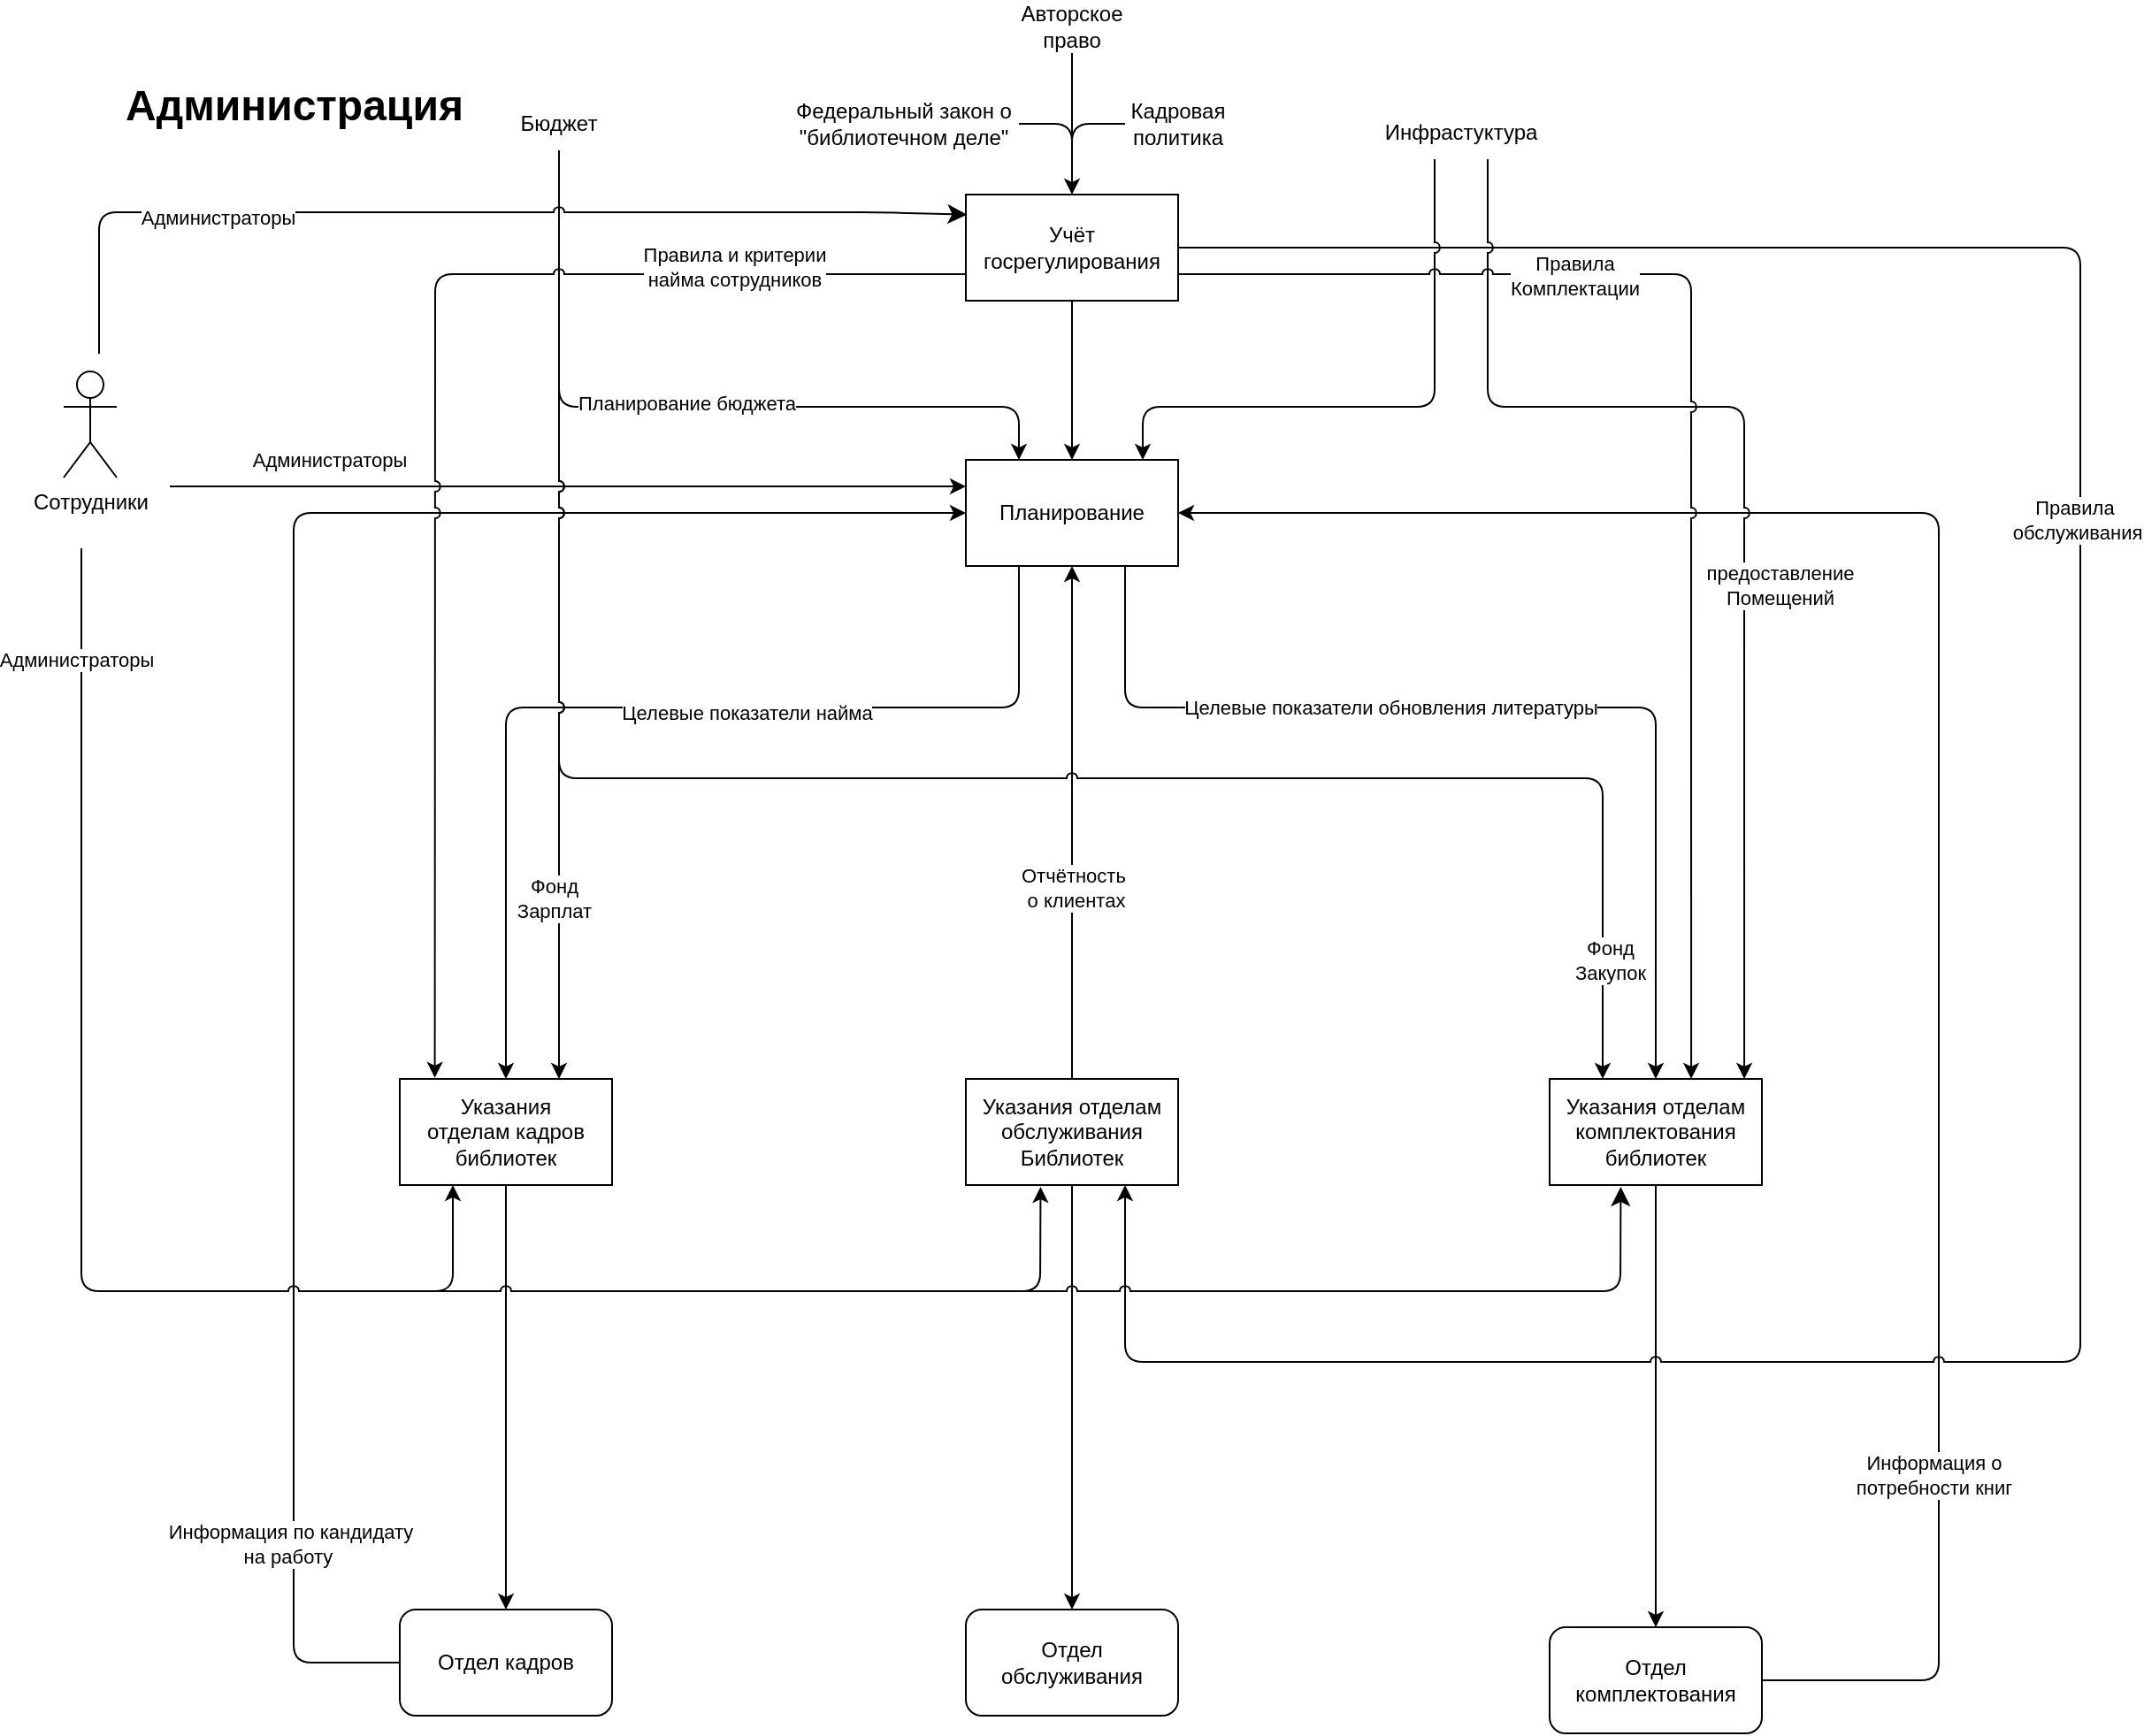 <mxfile>
    <diagram id="aMDKu74emsKHk_GKbeqv" name="Page-1">
        <mxGraphModel dx="835" dy="685" grid="1" gridSize="10" guides="1" tooltips="1" connect="1" arrows="1" fold="1" page="1" pageScale="1" pageWidth="2000" pageHeight="2000" math="0" shadow="0">
            <root>
                <mxCell id="0"/>
                <mxCell id="1" parent="0"/>
                <mxCell id="20" style="edgeStyle=none;html=1;exitX=0.25;exitY=1;exitDx=0;exitDy=0;entryX=0.5;entryY=0;entryDx=0;entryDy=0;" edge="1" parent="1" source="2" target="3">
                    <mxGeometry relative="1" as="geometry">
                        <Array as="points">
                            <mxPoint x="1040" y="510"/>
                            <mxPoint x="750" y="510"/>
                        </Array>
                    </mxGeometry>
                </mxCell>
                <mxCell id="47" value="Целевые показатели найма" style="edgeLabel;html=1;align=center;verticalAlign=middle;resizable=0;points=[];" vertex="1" connectable="0" parent="20">
                    <mxGeometry x="-0.191" y="3" relative="1" as="geometry">
                        <mxPoint as="offset"/>
                    </mxGeometry>
                </mxCell>
                <mxCell id="22" style="edgeStyle=none;html=1;exitX=0.75;exitY=1;exitDx=0;exitDy=0;entryX=0.5;entryY=0;entryDx=0;entryDy=0;" edge="1" parent="1" source="2" target="4">
                    <mxGeometry relative="1" as="geometry">
                        <Array as="points">
                            <mxPoint x="1100" y="510"/>
                            <mxPoint x="1400" y="510"/>
                        </Array>
                    </mxGeometry>
                </mxCell>
                <mxCell id="48" value="Целевые показатели обновления литературы" style="edgeLabel;html=1;align=center;verticalAlign=middle;resizable=0;points=[];" vertex="1" connectable="0" parent="22">
                    <mxGeometry x="-0.369" y="-2" relative="1" as="geometry">
                        <mxPoint x="44" y="-2" as="offset"/>
                    </mxGeometry>
                </mxCell>
                <mxCell id="2" value="Планирование" style="rounded=0;whiteSpace=wrap;html=1;" vertex="1" parent="1">
                    <mxGeometry x="1010" y="370" width="120" height="60" as="geometry"/>
                </mxCell>
                <mxCell id="16" style="edgeStyle=none;html=1;entryX=0.5;entryY=0;entryDx=0;entryDy=0;" edge="1" parent="1" source="3" target="7">
                    <mxGeometry relative="1" as="geometry"/>
                </mxCell>
                <mxCell id="3" value="Указания&lt;br&gt;отделам кадров&lt;br&gt;библиотек" style="rounded=0;whiteSpace=wrap;html=1;" vertex="1" parent="1">
                    <mxGeometry x="690" y="720" width="120" height="60" as="geometry"/>
                </mxCell>
                <mxCell id="4" value="Указания отделам&lt;br&gt;комплектования&lt;br&gt;библиотек" style="rounded=0;whiteSpace=wrap;html=1;" vertex="1" parent="1">
                    <mxGeometry x="1340" y="720" width="120" height="60" as="geometry"/>
                </mxCell>
                <mxCell id="14" style="edgeStyle=none;html=1;entryX=0;entryY=0.5;entryDx=0;entryDy=0;" edge="1" parent="1" source="7" target="2">
                    <mxGeometry relative="1" as="geometry">
                        <Array as="points">
                            <mxPoint x="630" y="1050"/>
                            <mxPoint x="630" y="400"/>
                        </Array>
                    </mxGeometry>
                </mxCell>
                <mxCell id="44" value="Информация по кандидату&lt;br&gt;на работу&amp;nbsp;" style="edgeLabel;html=1;align=center;verticalAlign=middle;resizable=0;points=[];" vertex="1" connectable="0" parent="14">
                    <mxGeometry x="-0.766" y="2" relative="1" as="geometry">
                        <mxPoint as="offset"/>
                    </mxGeometry>
                </mxCell>
                <mxCell id="7" value="Отдел кадров" style="rounded=1;whiteSpace=wrap;html=1;" vertex="1" parent="1">
                    <mxGeometry x="690" y="1020" width="120" height="60" as="geometry"/>
                </mxCell>
                <mxCell id="8" value="Отдел обслуживания" style="rounded=1;whiteSpace=wrap;html=1;" vertex="1" parent="1">
                    <mxGeometry x="1010" y="1020" width="120" height="60" as="geometry"/>
                </mxCell>
                <mxCell id="12" style="edgeStyle=none;html=1;entryX=1;entryY=0.5;entryDx=0;entryDy=0;" edge="1" parent="1" source="9" target="2">
                    <mxGeometry relative="1" as="geometry">
                        <Array as="points">
                            <mxPoint x="1560" y="1060"/>
                            <mxPoint x="1560" y="400"/>
                        </Array>
                    </mxGeometry>
                </mxCell>
                <mxCell id="43" value="Информация о &lt;br&gt;потребности книг" style="edgeLabel;html=1;align=center;verticalAlign=middle;resizable=0;points=[];" vertex="1" connectable="0" parent="12">
                    <mxGeometry x="-0.637" y="3" relative="1" as="geometry">
                        <mxPoint as="offset"/>
                    </mxGeometry>
                </mxCell>
                <mxCell id="9" value="Отдел комплектования" style="rounded=1;whiteSpace=wrap;html=1;" vertex="1" parent="1">
                    <mxGeometry x="1340" y="1030" width="120" height="60" as="geometry"/>
                </mxCell>
                <mxCell id="10" value="" style="endArrow=classic;html=1;exitX=0.5;exitY=1;exitDx=0;exitDy=0;" edge="1" parent="1" source="4" target="9">
                    <mxGeometry width="50" height="50" relative="1" as="geometry">
                        <mxPoint x="1320" y="900" as="sourcePoint"/>
                        <mxPoint x="1370" y="850" as="targetPoint"/>
                    </mxGeometry>
                </mxCell>
                <mxCell id="17" style="edgeStyle=none;html=1;entryX=0.5;entryY=0;entryDx=0;entryDy=0;" edge="1" parent="1" source="11" target="8">
                    <mxGeometry relative="1" as="geometry"/>
                </mxCell>
                <mxCell id="11" value="Указания отделам обслуживания&lt;br&gt;Библиотек" style="rounded=0;whiteSpace=wrap;html=1;" vertex="1" parent="1">
                    <mxGeometry x="1010" y="720" width="120" height="60" as="geometry"/>
                </mxCell>
                <mxCell id="18" style="edgeStyle=none;html=1;entryX=0.5;entryY=0;entryDx=0;entryDy=0;" edge="1" parent="1" source="13" target="2">
                    <mxGeometry relative="1" as="geometry"/>
                </mxCell>
                <mxCell id="56" style="edgeStyle=none;sketch=0;jumpStyle=arc;html=1;exitX=1;exitY=0.5;exitDx=0;exitDy=0;entryX=0.75;entryY=1;entryDx=0;entryDy=0;shadow=0;strokeColor=default;startArrow=none;startFill=0;endArrow=classic;endFill=1;" edge="1" parent="1" source="13" target="11">
                    <mxGeometry relative="1" as="geometry">
                        <Array as="points">
                            <mxPoint x="1640" y="250"/>
                            <mxPoint x="1640" y="540"/>
                            <mxPoint x="1640" y="880"/>
                            <mxPoint x="1380" y="880"/>
                            <mxPoint x="1100" y="880"/>
                        </Array>
                    </mxGeometry>
                </mxCell>
                <mxCell id="57" value="Правила&amp;nbsp;&lt;br&gt;обслуживания" style="edgeLabel;html=1;align=center;verticalAlign=middle;resizable=0;points=[];" vertex="1" connectable="0" parent="56">
                    <mxGeometry x="-0.253" y="-2" relative="1" as="geometry">
                        <mxPoint y="-1" as="offset"/>
                    </mxGeometry>
                </mxCell>
                <mxCell id="13" value="Учёт госрегулирования" style="rounded=0;whiteSpace=wrap;html=1;" vertex="1" parent="1">
                    <mxGeometry x="1010" y="220" width="120" height="60" as="geometry"/>
                </mxCell>
                <mxCell id="23" value="Администраторы" style="edgeStyle=none;html=1;entryX=0;entryY=0.25;entryDx=0;entryDy=0;" edge="1" parent="1" target="2">
                    <mxGeometry x="-0.6" y="15" relative="1" as="geometry">
                        <mxPoint x="560" y="385" as="sourcePoint"/>
                        <Array as="points">
                            <mxPoint x="930" y="385"/>
                        </Array>
                        <mxPoint as="offset"/>
                    </mxGeometry>
                </mxCell>
                <mxCell id="19" value="Сотрудники" style="shape=umlActor;verticalLabelPosition=bottom;verticalAlign=top;html=1;outlineConnect=0;" vertex="1" parent="1">
                    <mxGeometry x="500" y="320" width="30" height="60" as="geometry"/>
                </mxCell>
                <mxCell id="21" value="" style="endArrow=none;html=1;entryX=0.5;entryY=0;entryDx=0;entryDy=0;endFill=0;startArrow=classic;startFill=1;" edge="1" parent="1" source="2" target="11">
                    <mxGeometry width="50" height="50" relative="1" as="geometry">
                        <mxPoint x="1100" y="590" as="sourcePoint"/>
                        <mxPoint x="1150" y="540" as="targetPoint"/>
                    </mxGeometry>
                </mxCell>
                <mxCell id="58" value="Отчётность&amp;nbsp;&lt;br&gt;о клиентах" style="edgeLabel;html=1;align=center;verticalAlign=middle;resizable=0;points=[];" vertex="1" connectable="0" parent="21">
                    <mxGeometry x="0.253" y="2" relative="1" as="geometry">
                        <mxPoint as="offset"/>
                    </mxGeometry>
                </mxCell>
                <mxCell id="34" style="edgeStyle=none;html=1;entryX=0.75;entryY=0;entryDx=0;entryDy=0;shadow=0;jumpStyle=arc;" edge="1" parent="1" source="24" target="3">
                    <mxGeometry relative="1" as="geometry">
                        <Array as="points">
                            <mxPoint x="780" y="440"/>
                        </Array>
                    </mxGeometry>
                </mxCell>
                <mxCell id="35" value="Фонд&lt;br&gt;Зарплат" style="edgeLabel;html=1;align=center;verticalAlign=middle;resizable=0;points=[];" vertex="1" connectable="0" parent="34">
                    <mxGeometry x="0.61" y="-3" relative="1" as="geometry">
                        <mxPoint as="offset"/>
                    </mxGeometry>
                </mxCell>
                <mxCell id="37" style="edgeStyle=none;sketch=0;jumpStyle=arc;html=1;shadow=0;entryX=0.25;entryY=0;entryDx=0;entryDy=0;" edge="1" parent="1" source="24" target="4">
                    <mxGeometry relative="1" as="geometry">
                        <Array as="points">
                            <mxPoint x="780" y="550"/>
                            <mxPoint x="1370" y="550"/>
                        </Array>
                    </mxGeometry>
                </mxCell>
                <mxCell id="41" value="Фонд&lt;br&gt;Закупок" style="edgeLabel;html=1;align=center;verticalAlign=middle;resizable=0;points=[];" vertex="1" connectable="0" parent="37">
                    <mxGeometry x="0.88" y="4" relative="1" as="geometry">
                        <mxPoint as="offset"/>
                    </mxGeometry>
                </mxCell>
                <mxCell id="24" value="Бюджет" style="text;html=1;strokeColor=none;fillColor=none;align=center;verticalAlign=middle;whiteSpace=wrap;rounded=0;" vertex="1" parent="1">
                    <mxGeometry x="750" y="165" width="60" height="30" as="geometry"/>
                </mxCell>
                <mxCell id="51" style="edgeStyle=none;sketch=0;jumpStyle=arc;html=1;entryX=0.917;entryY=0;entryDx=0;entryDy=0;entryPerimeter=0;shadow=0;strokeColor=default;startArrow=none;startFill=0;endArrow=classic;endFill=1;exitX=0.75;exitY=1;exitDx=0;exitDy=0;" edge="1" parent="1" source="25" target="4">
                    <mxGeometry relative="1" as="geometry">
                        <mxPoint x="1250" y="340" as="sourcePoint"/>
                        <Array as="points">
                            <mxPoint x="1305" y="340"/>
                            <mxPoint x="1450" y="340"/>
                        </Array>
                    </mxGeometry>
                </mxCell>
                <mxCell id="52" value="предоставление&lt;br&gt;Помещений" style="edgeLabel;html=1;align=center;verticalAlign=middle;resizable=0;points=[];" vertex="1" connectable="0" parent="51">
                    <mxGeometry x="0.086" y="2" relative="1" as="geometry">
                        <mxPoint x="18" y="25" as="offset"/>
                    </mxGeometry>
                </mxCell>
                <mxCell id="25" value="Инфрастуктура" style="text;html=1;strokeColor=none;fillColor=none;align=center;verticalAlign=middle;whiteSpace=wrap;rounded=0;" vertex="1" parent="1">
                    <mxGeometry x="1260" y="170" width="60" height="30" as="geometry"/>
                </mxCell>
                <mxCell id="26" value="" style="endArrow=none;html=1;rounded=1;sketch=0;strokeColor=default;jumpStyle=arc;endFill=0;startArrow=classic;startFill=1;" edge="1" parent="1">
                    <mxGeometry width="50" height="50" relative="1" as="geometry">
                        <mxPoint x="1040" y="370" as="sourcePoint"/>
                        <mxPoint x="780" y="310" as="targetPoint"/>
                        <Array as="points">
                            <mxPoint x="1040" y="340"/>
                            <mxPoint x="780" y="340"/>
                        </Array>
                    </mxGeometry>
                </mxCell>
                <mxCell id="36" value="Планирование бюджета" style="edgeLabel;html=1;align=center;verticalAlign=middle;resizable=0;points=[];" vertex="1" connectable="0" parent="26">
                    <mxGeometry x="0.365" y="-2" relative="1" as="geometry">
                        <mxPoint as="offset"/>
                    </mxGeometry>
                </mxCell>
                <mxCell id="27" value="" style="endArrow=none;html=1;rounded=1;sketch=0;strokeColor=default;jumpStyle=arc;startArrow=classic;startFill=1;entryX=0.25;entryY=1;entryDx=0;entryDy=0;" edge="1" parent="1" target="25">
                    <mxGeometry width="50" height="50" relative="1" as="geometry">
                        <mxPoint x="1110" y="370" as="sourcePoint"/>
                        <mxPoint x="1150" y="340" as="targetPoint"/>
                        <Array as="points">
                            <mxPoint x="1110" y="340"/>
                            <mxPoint x="1275" y="340"/>
                        </Array>
                    </mxGeometry>
                </mxCell>
                <mxCell id="28" value="" style="endArrow=none;html=1;rounded=1;sketch=0;strokeColor=default;jumpStyle=arc;" edge="1" parent="1">
                    <mxGeometry width="50" height="50" relative="1" as="geometry">
                        <mxPoint x="1070" y="210" as="sourcePoint"/>
                        <mxPoint x="1040" y="180" as="targetPoint"/>
                        <Array as="points">
                            <mxPoint x="1070" y="180"/>
                        </Array>
                    </mxGeometry>
                </mxCell>
                <mxCell id="29" value="Федеральный закон о &quot;библиотечном деле&quot;" style="text;html=1;strokeColor=none;fillColor=none;align=center;verticalAlign=middle;whiteSpace=wrap;rounded=0;" vertex="1" parent="1">
                    <mxGeometry x="910" y="165" width="130" height="30" as="geometry"/>
                </mxCell>
                <mxCell id="30" value="" style="endArrow=none;html=1;rounded=1;sketch=0;strokeColor=default;jumpStyle=arc;" edge="1" parent="1">
                    <mxGeometry width="50" height="50" relative="1" as="geometry">
                        <mxPoint x="1070" y="215" as="sourcePoint"/>
                        <mxPoint x="1070" y="140" as="targetPoint"/>
                    </mxGeometry>
                </mxCell>
                <mxCell id="31" value="Авторское право" style="text;html=1;strokeColor=none;fillColor=none;align=center;verticalAlign=middle;whiteSpace=wrap;rounded=0;" vertex="1" parent="1">
                    <mxGeometry x="1040" y="110" width="60" height="30" as="geometry"/>
                </mxCell>
                <mxCell id="32" value="Кадровая политика" style="text;html=1;strokeColor=none;fillColor=none;align=center;verticalAlign=middle;whiteSpace=wrap;rounded=0;" vertex="1" parent="1">
                    <mxGeometry x="1100" y="165" width="60" height="30" as="geometry"/>
                </mxCell>
                <mxCell id="33" value="" style="endArrow=none;html=1;rounded=1;sketch=0;strokeColor=default;jumpStyle=arc;startArrow=classic;startFill=1;" edge="1" parent="1">
                    <mxGeometry width="50" height="50" relative="1" as="geometry">
                        <mxPoint x="1070" y="220" as="sourcePoint"/>
                        <mxPoint x="1100" y="180" as="targetPoint"/>
                        <Array as="points">
                            <mxPoint x="1070" y="180"/>
                        </Array>
                    </mxGeometry>
                </mxCell>
                <mxCell id="45" value="" style="endArrow=classic;html=1;shadow=0;sketch=0;jumpStyle=arc;exitX=0;exitY=0.75;exitDx=0;exitDy=0;entryX=0.165;entryY=-0.01;entryDx=0;entryDy=0;entryPerimeter=0;strokeColor=default;endFill=1;" edge="1" parent="1" source="13" target="3">
                    <mxGeometry width="50" height="50" relative="1" as="geometry">
                        <mxPoint x="1380" y="250" as="sourcePoint"/>
                        <mxPoint x="700" y="270" as="targetPoint"/>
                        <Array as="points">
                            <mxPoint x="710" y="265"/>
                        </Array>
                    </mxGeometry>
                </mxCell>
                <mxCell id="46" value="Правила и критерии&lt;br&gt;найма сотрудников" style="edgeLabel;html=1;align=center;verticalAlign=middle;resizable=0;points=[];" vertex="1" connectable="0" parent="45">
                    <mxGeometry x="-0.653" y="-4" relative="1" as="geometry">
                        <mxPoint as="offset"/>
                    </mxGeometry>
                </mxCell>
                <mxCell id="53" value="" style="endArrow=classic;html=1;shadow=0;sketch=0;strokeColor=default;jumpStyle=arc;exitX=1;exitY=0.75;exitDx=0;exitDy=0;entryX=0.667;entryY=0;entryDx=0;entryDy=0;entryPerimeter=0;" edge="1" parent="1" source="13" target="4">
                    <mxGeometry width="50" height="50" relative="1" as="geometry">
                        <mxPoint x="1250" y="270" as="sourcePoint"/>
                        <mxPoint x="1400" y="265" as="targetPoint"/>
                        <Array as="points">
                            <mxPoint x="1420" y="265"/>
                        </Array>
                    </mxGeometry>
                </mxCell>
                <mxCell id="54" value="Правила&lt;br&gt;Комплектации" style="edgeLabel;html=1;align=center;verticalAlign=middle;resizable=0;points=[];" vertex="1" connectable="0" parent="53">
                    <mxGeometry x="-0.402" y="-1" relative="1" as="geometry">
                        <mxPoint x="1" as="offset"/>
                    </mxGeometry>
                </mxCell>
                <mxCell id="60" value="" style="endArrow=classic;html=1;shadow=0;sketch=0;strokeColor=default;jumpStyle=arc;entryX=0.25;entryY=1;entryDx=0;entryDy=0;" edge="1" parent="1" target="3">
                    <mxGeometry width="50" height="50" relative="1" as="geometry">
                        <mxPoint x="510" y="420" as="sourcePoint"/>
                        <mxPoint x="570" y="460" as="targetPoint"/>
                        <Array as="points">
                            <mxPoint x="510" y="840"/>
                            <mxPoint x="720" y="840"/>
                        </Array>
                    </mxGeometry>
                </mxCell>
                <mxCell id="66" value="Администраторы" style="edgeLabel;html=1;align=center;verticalAlign=middle;resizable=0;points=[];" vertex="1" connectable="0" parent="60">
                    <mxGeometry x="-0.817" y="-3" relative="1" as="geometry">
                        <mxPoint as="offset"/>
                    </mxGeometry>
                </mxCell>
                <mxCell id="61" value="" style="endArrow=classic;html=1;shadow=0;sketch=0;strokeColor=default;jumpStyle=arc;entryX=0.352;entryY=1.017;entryDx=0;entryDy=0;entryPerimeter=0;" edge="1" parent="1" target="11">
                    <mxGeometry width="50" height="50" relative="1" as="geometry">
                        <mxPoint x="700" y="840" as="sourcePoint"/>
                        <mxPoint x="1040" y="880" as="targetPoint"/>
                        <Array as="points">
                            <mxPoint x="1052" y="840"/>
                        </Array>
                    </mxGeometry>
                </mxCell>
                <mxCell id="64" value="" style="endArrow=classic;html=1;shadow=0;sketch=0;strokeColor=default;jumpStyle=arc;entryX=0.006;entryY=0.189;entryDx=0;entryDy=0;endSize=8;startSize=4;entryPerimeter=0;" edge="1" parent="1" target="13">
                    <mxGeometry width="50" height="50" relative="1" as="geometry">
                        <mxPoint x="520" y="310" as="sourcePoint"/>
                        <mxPoint x="1000" y="240" as="targetPoint"/>
                        <Array as="points">
                            <mxPoint x="520" y="230"/>
                            <mxPoint x="960" y="230"/>
                        </Array>
                    </mxGeometry>
                </mxCell>
                <mxCell id="65" value="Администраторы" style="edgeLabel;html=1;align=center;verticalAlign=middle;resizable=0;points=[];" vertex="1" connectable="0" parent="64">
                    <mxGeometry x="-0.485" y="-3" relative="1" as="geometry">
                        <mxPoint as="offset"/>
                    </mxGeometry>
                </mxCell>
                <mxCell id="67" value="" style="endArrow=classic;html=1;shadow=0;sketch=0;strokeColor=default;startSize=4;endSize=8;jumpStyle=arc;entryX=0.335;entryY=1.017;entryDx=0;entryDy=0;entryPerimeter=0;" edge="1" parent="1" target="4">
                    <mxGeometry width="50" height="50" relative="1" as="geometry">
                        <mxPoint x="970" y="840" as="sourcePoint"/>
                        <mxPoint x="1300" y="810" as="targetPoint"/>
                        <Array as="points">
                            <mxPoint x="1380" y="840"/>
                        </Array>
                    </mxGeometry>
                </mxCell>
                <mxCell id="68" value="&lt;h1&gt;Администрация&lt;/h1&gt;" style="text;html=1;strokeColor=none;fillColor=none;spacing=5;spacingTop=-20;whiteSpace=wrap;overflow=hidden;rounded=0;" vertex="1" parent="1">
                    <mxGeometry x="530" y="150" width="220" height="40" as="geometry"/>
                </mxCell>
            </root>
        </mxGraphModel>
    </diagram>
</mxfile>